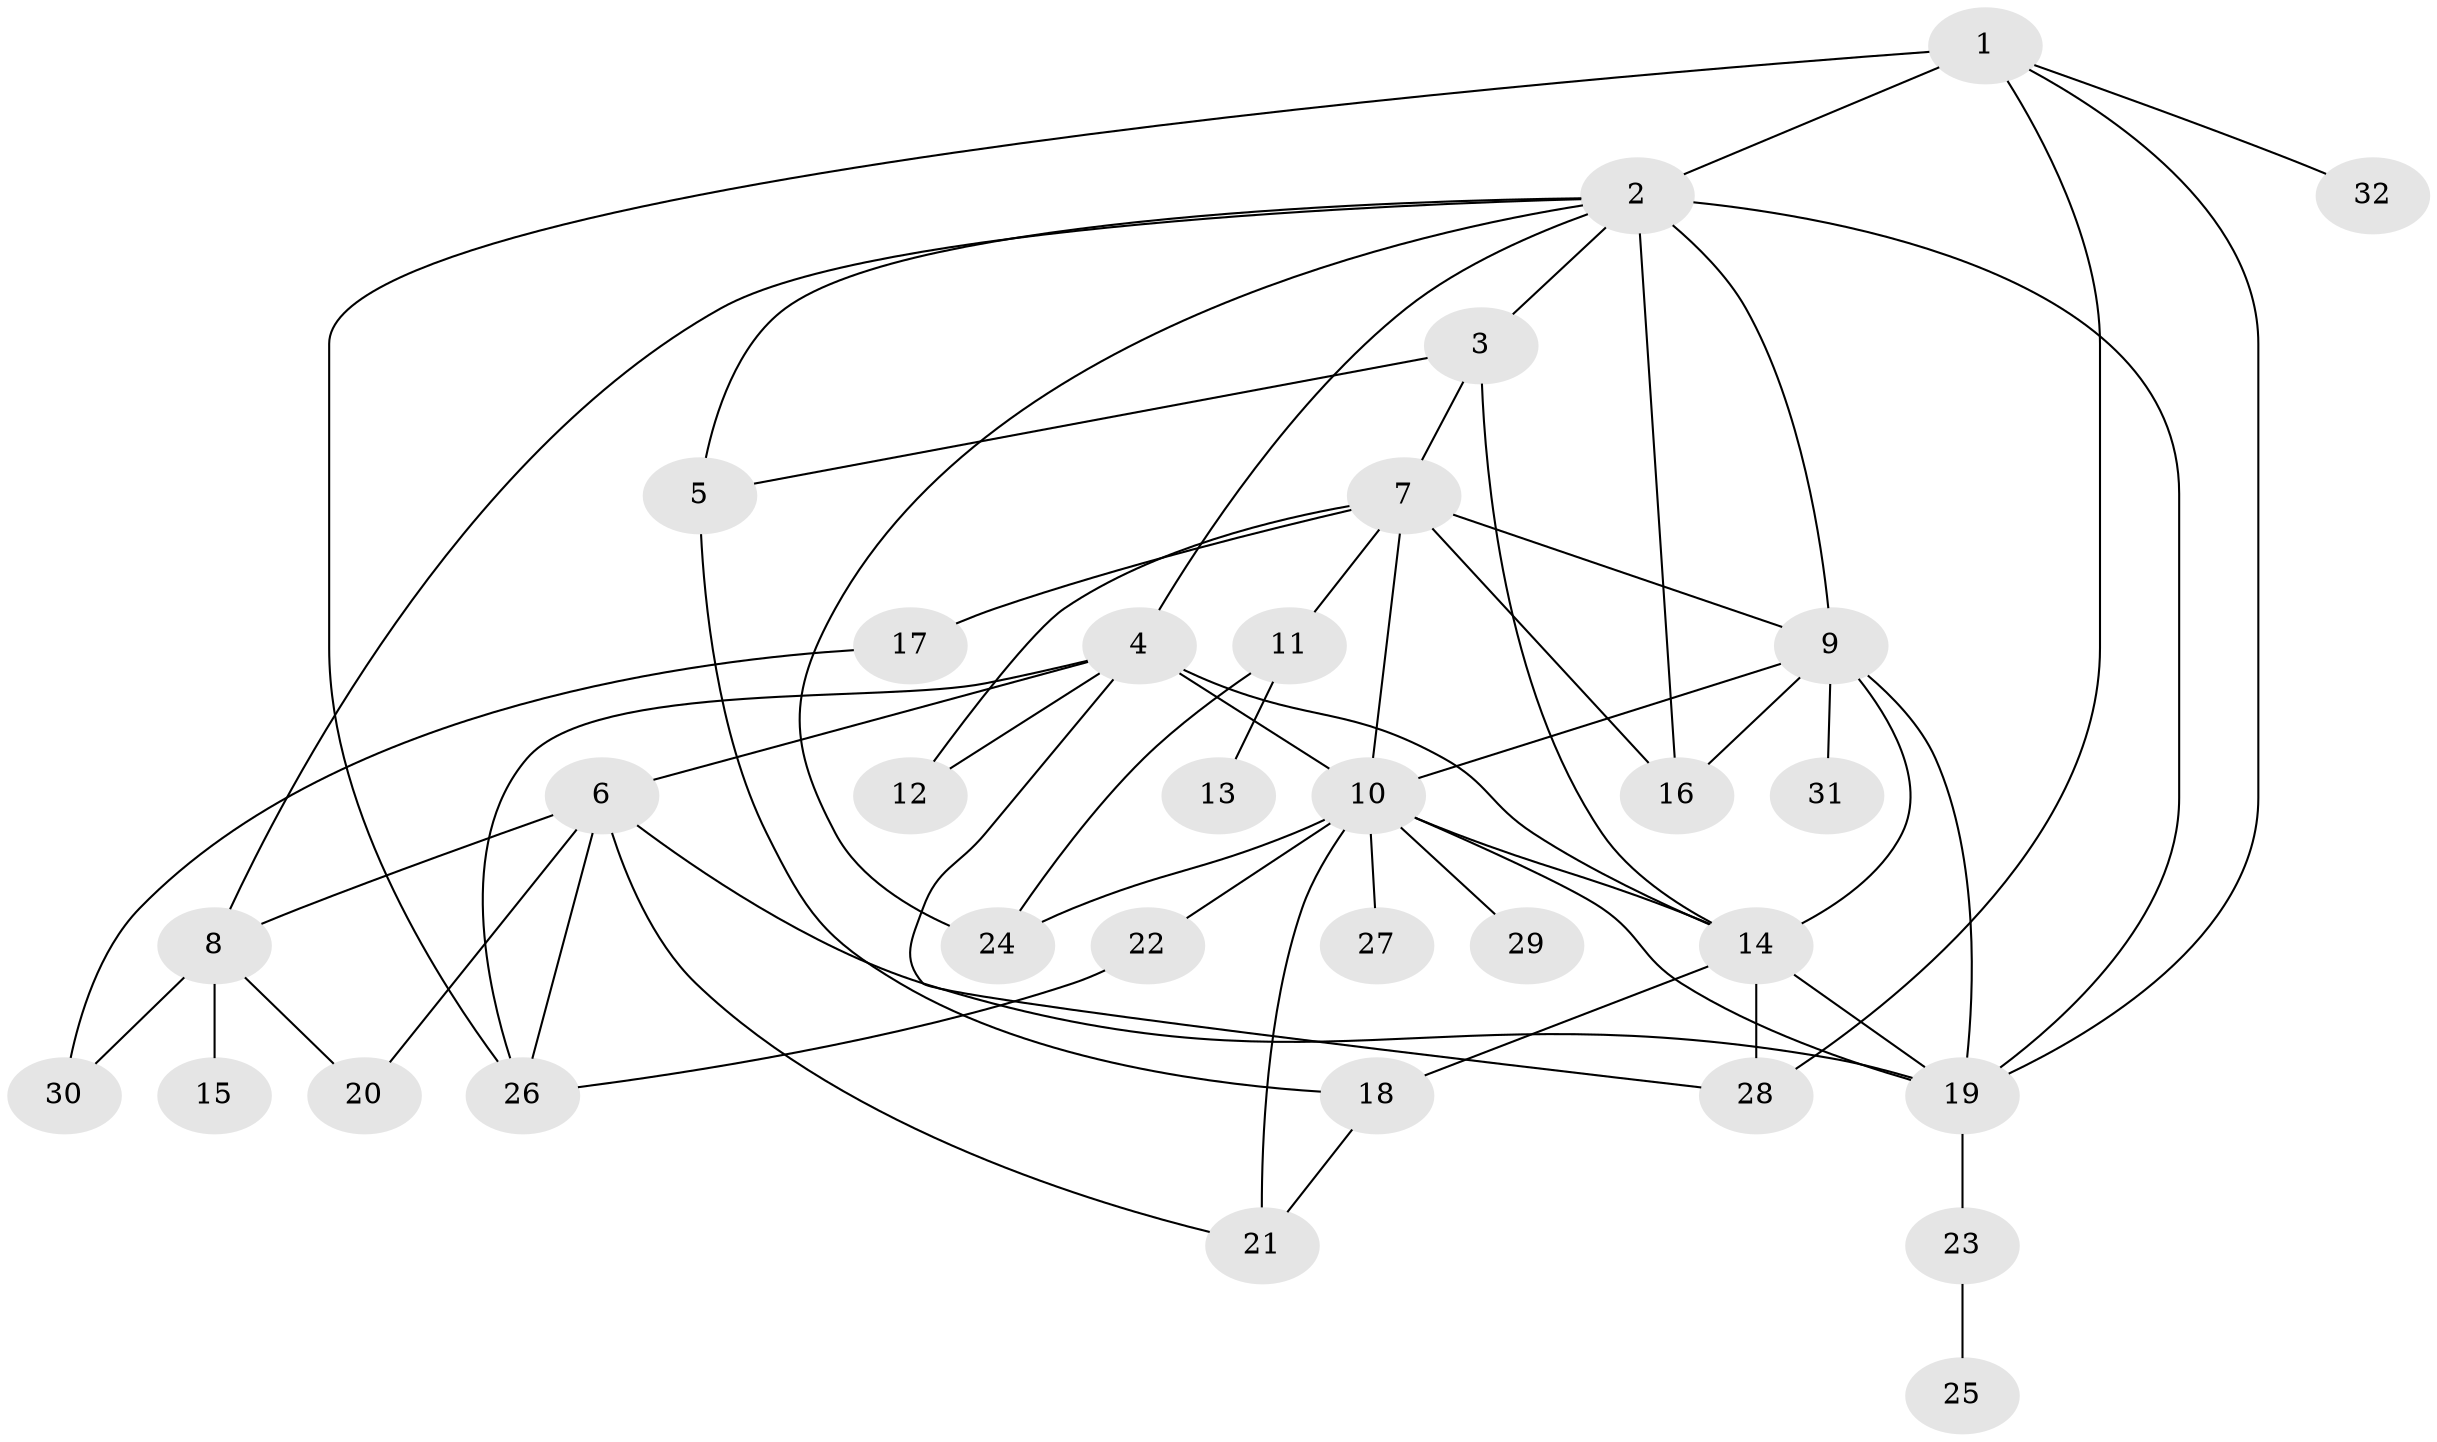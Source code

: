 // original degree distribution, {6: 0.02702702702702703, 4: 0.08108108108108109, 2: 0.33783783783783783, 5: 0.06756756756756757, 8: 0.04054054054054054, 7: 0.02702702702702703, 3: 0.25675675675675674, 1: 0.16216216216216217}
// Generated by graph-tools (version 1.1) at 2025/48/03/04/25 22:48:38]
// undirected, 32 vertices, 59 edges
graph export_dot {
  node [color=gray90,style=filled];
  1;
  2;
  3;
  4;
  5;
  6;
  7;
  8;
  9;
  10;
  11;
  12;
  13;
  14;
  15;
  16;
  17;
  18;
  19;
  20;
  21;
  22;
  23;
  24;
  25;
  26;
  27;
  28;
  29;
  30;
  31;
  32;
  1 -- 2 [weight=2.0];
  1 -- 19 [weight=1.0];
  1 -- 26 [weight=1.0];
  1 -- 28 [weight=1.0];
  1 -- 32 [weight=1.0];
  2 -- 3 [weight=1.0];
  2 -- 4 [weight=1.0];
  2 -- 5 [weight=1.0];
  2 -- 8 [weight=1.0];
  2 -- 9 [weight=1.0];
  2 -- 16 [weight=1.0];
  2 -- 19 [weight=1.0];
  2 -- 24 [weight=1.0];
  3 -- 5 [weight=1.0];
  3 -- 7 [weight=2.0];
  3 -- 14 [weight=2.0];
  4 -- 6 [weight=1.0];
  4 -- 10 [weight=2.0];
  4 -- 12 [weight=1.0];
  4 -- 14 [weight=2.0];
  4 -- 26 [weight=1.0];
  4 -- 28 [weight=1.0];
  5 -- 18 [weight=1.0];
  6 -- 8 [weight=1.0];
  6 -- 19 [weight=1.0];
  6 -- 20 [weight=2.0];
  6 -- 21 [weight=1.0];
  6 -- 26 [weight=1.0];
  7 -- 9 [weight=1.0];
  7 -- 10 [weight=2.0];
  7 -- 11 [weight=1.0];
  7 -- 12 [weight=1.0];
  7 -- 16 [weight=1.0];
  7 -- 17 [weight=1.0];
  8 -- 15 [weight=3.0];
  8 -- 20 [weight=1.0];
  8 -- 30 [weight=1.0];
  9 -- 10 [weight=1.0];
  9 -- 14 [weight=1.0];
  9 -- 16 [weight=2.0];
  9 -- 19 [weight=1.0];
  9 -- 31 [weight=1.0];
  10 -- 14 [weight=1.0];
  10 -- 19 [weight=1.0];
  10 -- 21 [weight=1.0];
  10 -- 22 [weight=1.0];
  10 -- 24 [weight=1.0];
  10 -- 27 [weight=1.0];
  10 -- 29 [weight=2.0];
  11 -- 13 [weight=1.0];
  11 -- 24 [weight=1.0];
  14 -- 18 [weight=1.0];
  14 -- 19 [weight=1.0];
  14 -- 28 [weight=1.0];
  17 -- 30 [weight=1.0];
  18 -- 21 [weight=1.0];
  19 -- 23 [weight=1.0];
  22 -- 26 [weight=1.0];
  23 -- 25 [weight=1.0];
}

